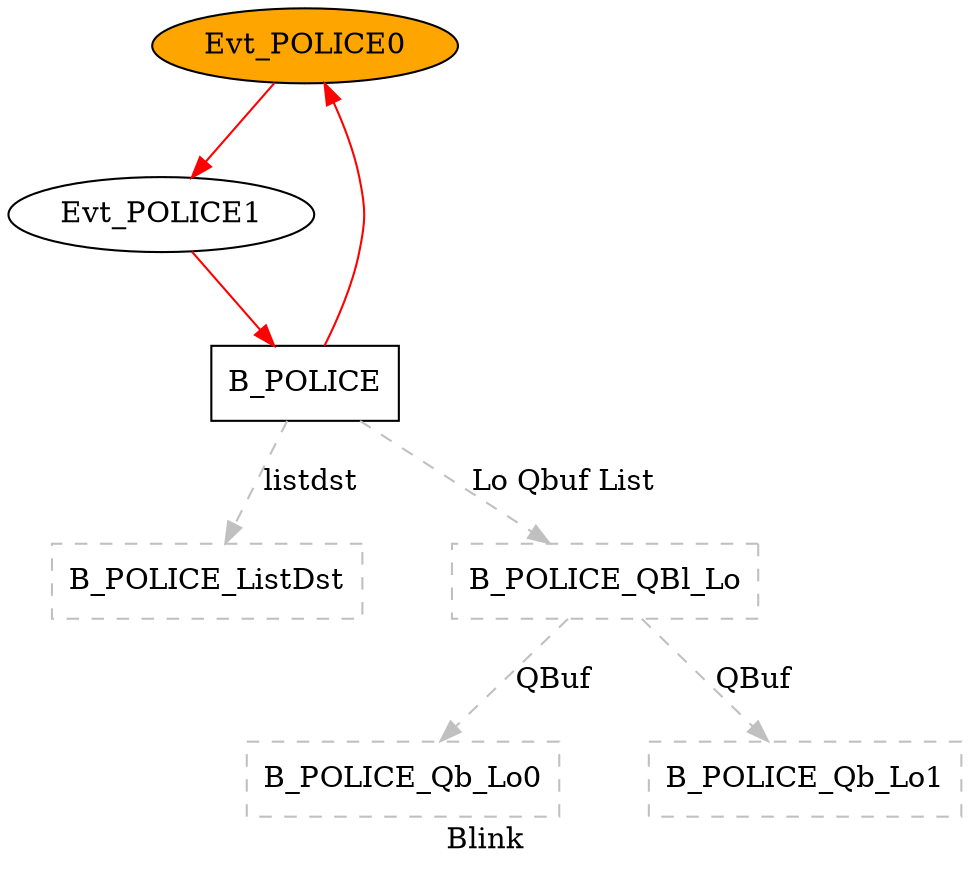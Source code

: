 digraph G {
name = "Test";
graph [label="Blink", root="Evt_POLICE0",  rankdir=TB, nodesep=0.6, mindist=0.6, ranksep=0.6, overlap=false]
node [type="TMsg", shape="rectangle",  style="filled", fillcolor="white", color="black"]
edge [type="defdst", color="red"]

Evt_POLICE0        [type="TMsg",                tOffs=0, id="0x0000000000000110", par="0x123", shape="oval", fillcolor="orange"];
Evt_POLICE1        [type="TMsg",                tOffs=500, id="0x0000000000000110", par="0x123", shape="oval"];
B_POLICE          [type="Block",         tPeriod=2000000000];
Evt_POLICE0 -> Evt_POLICE1 -> B_POLICE -> Evt_POLICE0;


B_POLICE_ListDst [type="ListDst", color="grey", style=dashed, flags=0];
B_POLICE_QBl_Lo [type="QInfo", color="grey", style=dashed, flags=0];
B_POLICE_Qb_Lo0 [type="QBuf", color="grey", style=dashed, flags=0];
B_POLICE_Qb_Lo1 [type="QBuf", color="grey", style=dashed, flags=0];
B_POLICE->B_POLICE_QBl_Lo [type="priolo", color="grey", style=dashed, label="Lo Qbuf List"];
B_POLICE_QBl_Lo->B_POLICE_Qb_Lo0 [type="meta", color="grey", style=dashed, label="QBuf"];
B_POLICE_QBl_Lo->B_POLICE_Qb_Lo1 [type="meta", color="grey", style=dashed, label="QBuf"];
B_POLICE->B_POLICE_ListDst [type="listdst", color="grey", style=dashed, label="listdst"];



}
